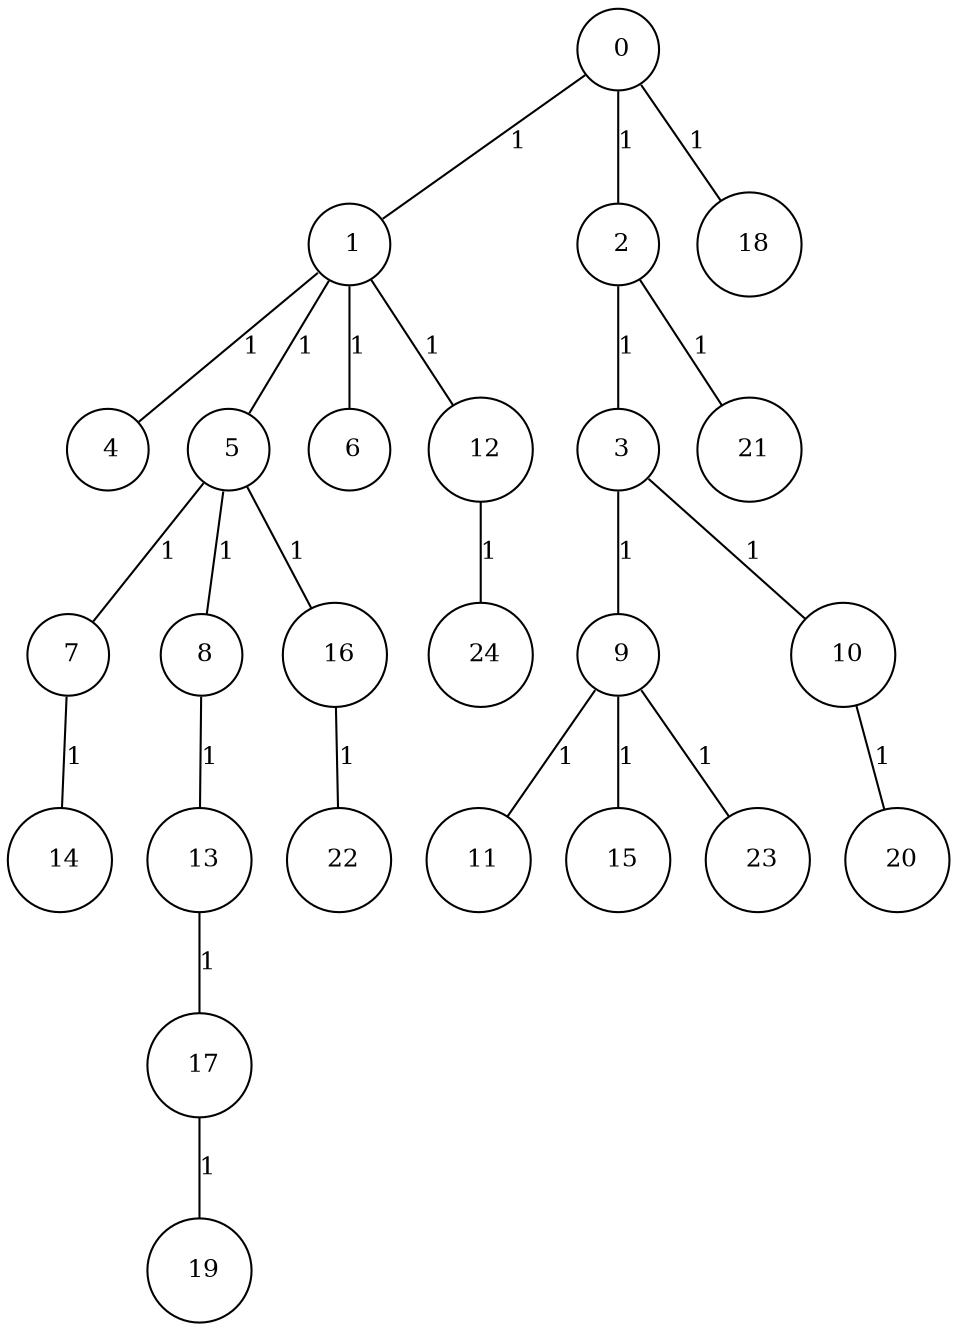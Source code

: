 graph G {
size="8.5,11;"
ratio = "expand;"
fixedsize="true;"
overlap="scale;"
node[shape=circle,width=.12,hight=.12,fontsize=12]
edge[fontsize=12]

0[label=" 0" color=black, pos="0.8150366,1.8402496!"];
1[label=" 1" color=black, pos="0.82489616,1.6334299!"];
2[label=" 2" color=black, pos="2.8915767,0.84625754!"];
3[label=" 3" color=black, pos="2.5395012,0.87473342!"];
4[label=" 4" color=black, pos="1.8351653,0.079346606!"];
5[label=" 5" color=black, pos="1.7416851,0.43189246!"];
6[label=" 6" color=black, pos="0.77158781,0.91916096!"];
7[label=" 7" color=black, pos="2.5973985,2.5239475!"];
8[label=" 8" color=black, pos="1.6154262,2.5493941!"];
9[label=" 9" color=black, pos="1.6560702,1.097898!"];
10[label=" 10" color=black, pos="2.5141038,2.228244!"];
11[label=" 11" color=black, pos="0.24706308,1.0894917!"];
12[label=" 12" color=black, pos="2.3257573,1.8107953!"];
13[label=" 13" color=black, pos="2.7936422,2.7293932!"];
14[label=" 14" color=black, pos="0.7146425,1.8510033!"];
15[label=" 15" color=black, pos="1.1965558,1.7244761!"];
16[label=" 16" color=black, pos="1.739148,2.2523043!"];
17[label=" 17" color=black, pos="2.4566942,2.9428651!"];
18[label=" 18" color=black, pos="1.294358,1.024403!"];
19[label=" 19" color=black, pos="2.2740866,0.6236494!"];
20[label=" 20" color=black, pos="2.282733,2.6672864!"];
21[label=" 21" color=black, pos="0.67713247,1.6416051!"];
22[label=" 22" color=black, pos="2.0452338,2.703816!"];
23[label=" 23" color=black, pos="0.86755917,1.0537716!"];
24[label=" 24" color=black, pos="2.7021622,1.0019253!"];
0--1[label="1"]
0--2[label="1"]
0--18[label="1"]
1--4[label="1"]
1--5[label="1"]
1--6[label="1"]
1--12[label="1"]
2--3[label="1"]
2--21[label="1"]
3--9[label="1"]
3--10[label="1"]
5--7[label="1"]
5--8[label="1"]
5--16[label="1"]
7--14[label="1"]
8--13[label="1"]
9--11[label="1"]
9--15[label="1"]
9--23[label="1"]
10--20[label="1"]
12--24[label="1"]
13--17[label="1"]
16--22[label="1"]
17--19[label="1"]

}
